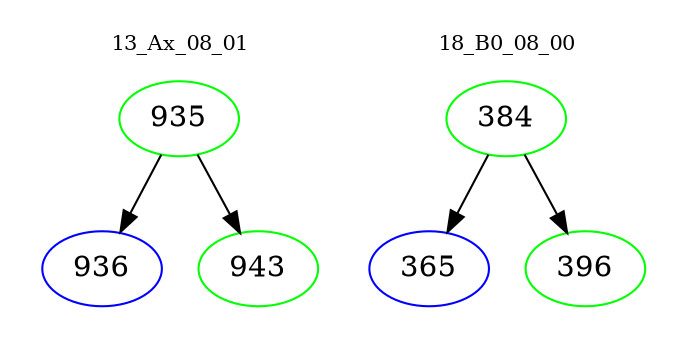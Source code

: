 digraph{
subgraph cluster_0 {
color = white
label = "13_Ax_08_01";
fontsize=10;
T0_935 [label="935", color="green"]
T0_935 -> T0_936 [color="black"]
T0_936 [label="936", color="blue"]
T0_935 -> T0_943 [color="black"]
T0_943 [label="943", color="green"]
}
subgraph cluster_1 {
color = white
label = "18_B0_08_00";
fontsize=10;
T1_384 [label="384", color="green"]
T1_384 -> T1_365 [color="black"]
T1_365 [label="365", color="blue"]
T1_384 -> T1_396 [color="black"]
T1_396 [label="396", color="green"]
}
}
